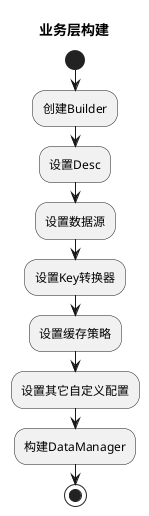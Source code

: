 @startuml
'https://plantuml.com/activity-diagram-beta
title 业务层构建

start
:创建Builder;
:设置Desc;
:设置数据源;
:设置Key转换器;
:设置缓存策略;
:设置其它自定义配置;
:构建DataManager;
stop
@enduml

@startuml
title DataManager

start
note right
getData()、
getDataPack()
end note
:拼接Context;
#lightyellow:(A)
:打印日志;
:返回数据;
stop
@enduml

@startuml
title StorageManager

#lightyellow:(A)
start
if(获取锁) is(成功) then
    repeat
        if (有下一级缓存?) is (否) then
            if (有数据源?) is (有) then
                :访问数据源;
                #lightgreen:(C)
                note right: 写入缓存
                break
            else (无)
                :抛出NoDatasource;
                end
            endif
        else (是)
            :切换到下一级缓存;
            #lightpink:(B)
            note: 读取缓存
        endif
    repeat while (捕获到NoCacheException?) is (是) not (否)
else (失败)
    :抛出CacheWaitException(超时/中断);
    end
endif
:返回数据;
stop
@enduml

@startuml
title LruMemCacheStorage: ICacheStorage

#lightpink:(B)
start
:读取Map;
if (能获取记录?) is (是) then
    :返回缓存;
else (否)
    :抛出NoCacheException;
    end
endif
stop

#lightgreen:(C)
start
:将缓存写入到Map;
stop
@enduml
